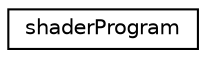 digraph "Graphical Class Hierarchy"
{
  edge [fontname="Helvetica",fontsize="10",labelfontname="Helvetica",labelfontsize="10"];
  node [fontname="Helvetica",fontsize="10",shape=record];
  rankdir="LR";
  Node1 [label="shaderProgram",height=0.2,width=0.4,color="black", fillcolor="white", style="filled",URL="$classshaderProgram.html"];
}
